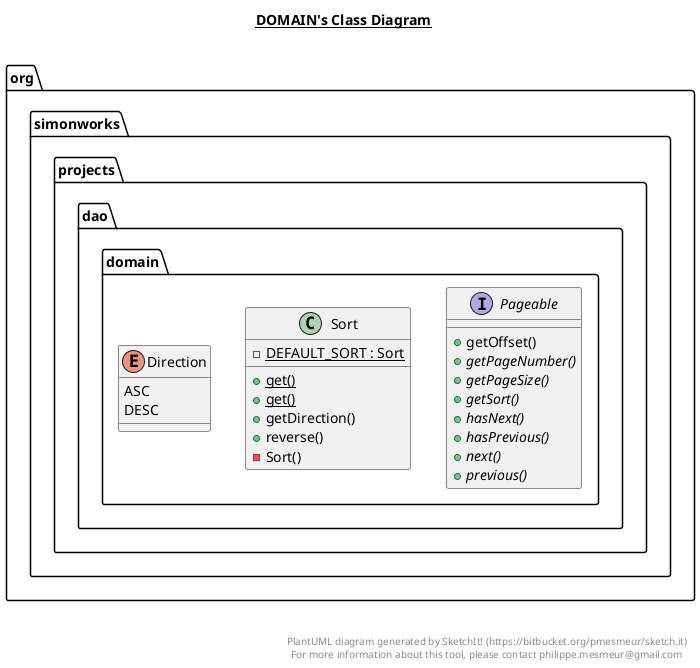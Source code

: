 @startuml

title __DOMAIN's Class Diagram__\n

  namespace org.simonworks.projects.dao {
    namespace domain {
      interface org.simonworks.projects.dao.domain.Pageable {
          + getOffset()
          {abstract} + getPageNumber()
          {abstract} + getPageSize()
          {abstract} + getSort()
          {abstract} + hasNext()
          {abstract} + hasPrevious()
          {abstract} + next()
          {abstract} + previous()
      }
    }
  }
  

  namespace org.simonworks.projects.dao {
    namespace domain {
      class org.simonworks.projects.dao.domain.Sort {
          {static} - DEFAULT_SORT : Sort
          {static} + get()
          {static} + get()
          + getDirection()
          + reverse()
          - Sort()
      }
    }
  }
  

  namespace org.simonworks.projects.dao {
    namespace domain {
      enum Direction {
        ASC
        DESC
      }
    }
  }
  

  org.simonworks.projects.dao.domain.Sort o-- org.simonworks.projects.dao.domain.Sort.Direction : direction
  org.simonworks.projects.dao.domain.Sort +-down- org.simonworks.projects.dao.domain.Sort.Direction


right footer


PlantUML diagram generated by SketchIt! (https://bitbucket.org/pmesmeur/sketch.it)
For more information about this tool, please contact philippe.mesmeur@gmail.com
endfooter

@enduml
